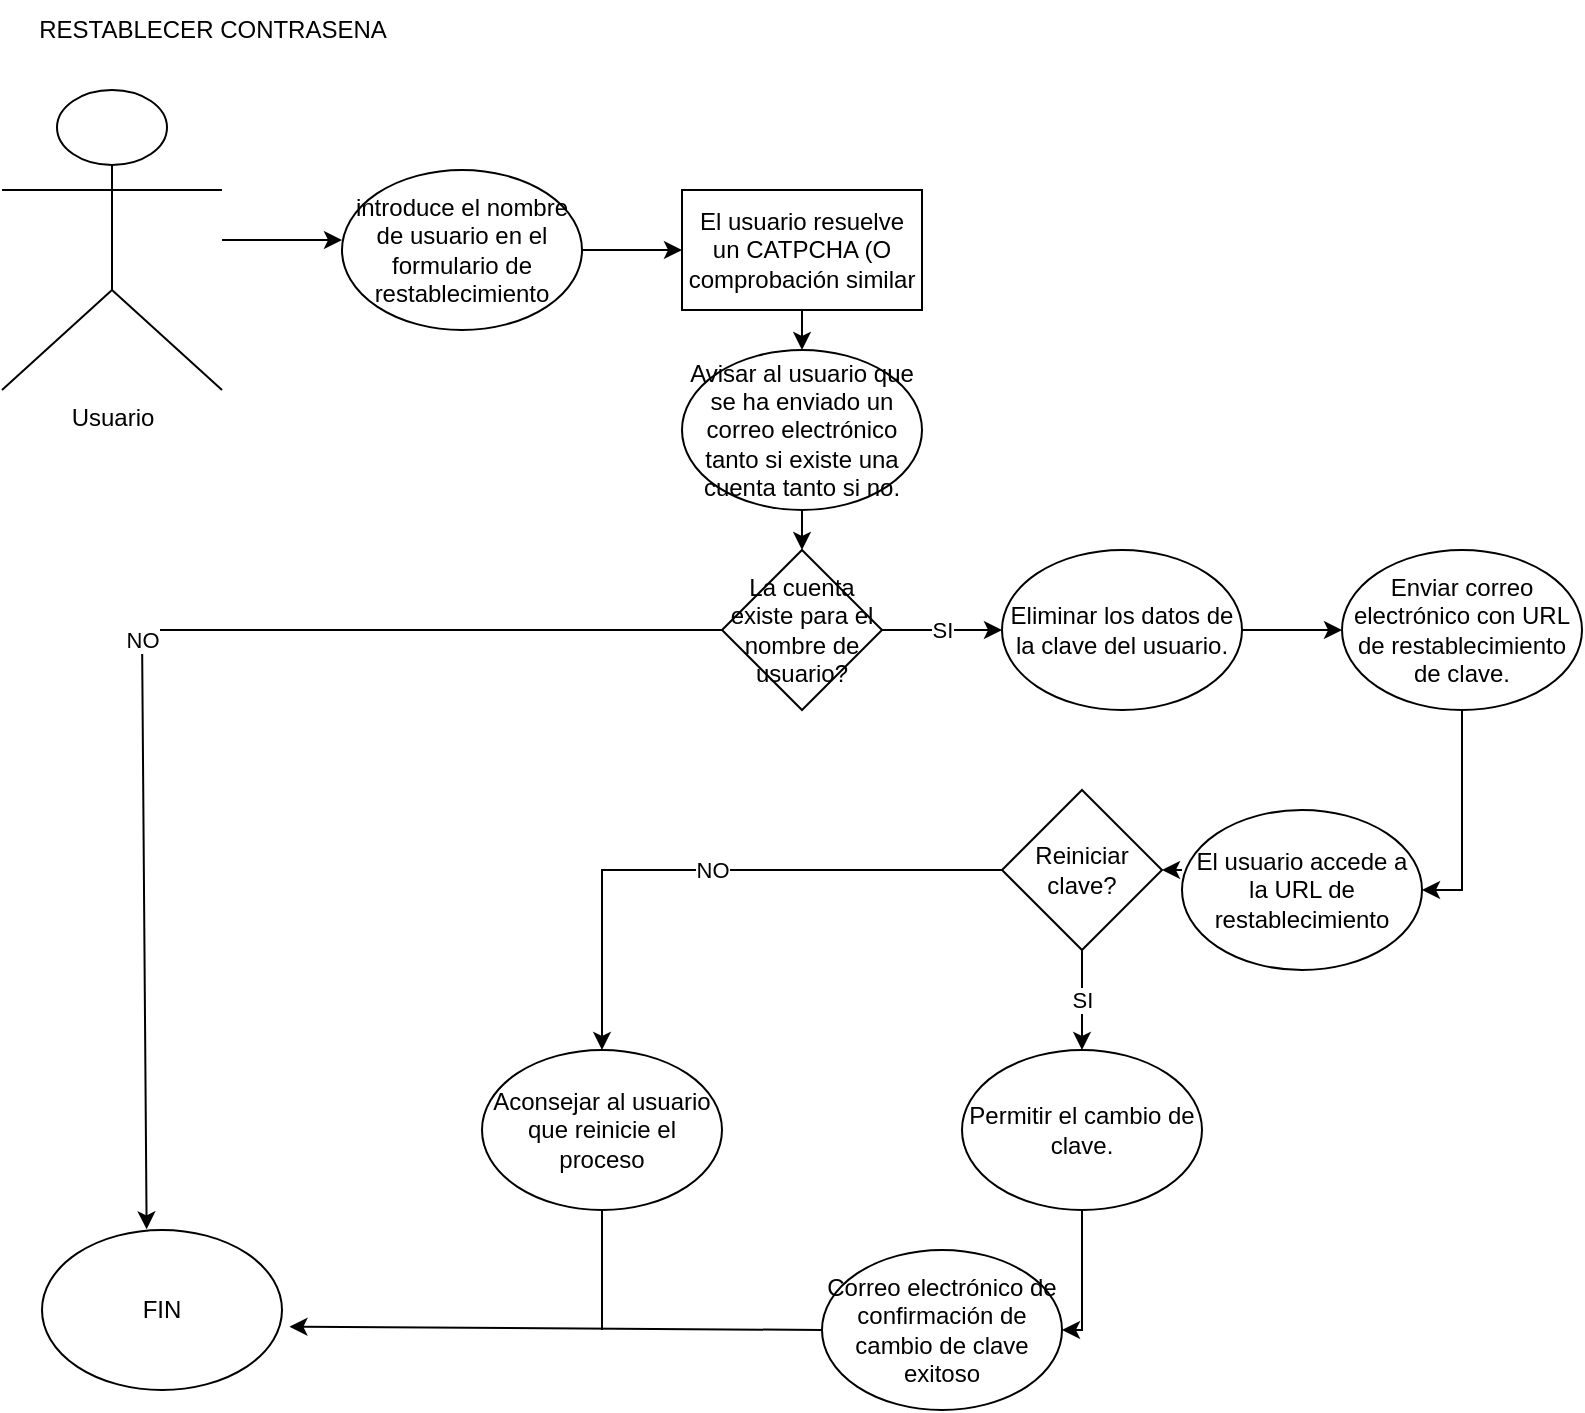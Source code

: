 <mxfile version="24.7.10">
  <diagram name="Page-1" id="uMwEPeBMPnexmV5cZXTV">
    <mxGraphModel dx="1221" dy="725" grid="1" gridSize="10" guides="1" tooltips="1" connect="1" arrows="1" fold="1" page="1" pageScale="1" pageWidth="850" pageHeight="1100" math="0" shadow="0">
      <root>
        <mxCell id="0" />
        <mxCell id="1" parent="0" />
        <mxCell id="6kEeSTJbyQI0IpgGHRdc-1" value="Usuario" style="shape=umlActor;verticalLabelPosition=bottom;verticalAlign=top;html=1;outlineConnect=0;" vertex="1" parent="1">
          <mxGeometry x="10" y="60" width="110" height="150" as="geometry" />
        </mxCell>
        <mxCell id="6kEeSTJbyQI0IpgGHRdc-2" value="RESTABLECER CONTRASENA" style="text;html=1;align=center;verticalAlign=middle;resizable=0;points=[];autosize=1;strokeColor=none;fillColor=none;" vertex="1" parent="1">
          <mxGeometry x="15" y="15" width="200" height="30" as="geometry" />
        </mxCell>
        <mxCell id="6kEeSTJbyQI0IpgGHRdc-3" value="" style="endArrow=classic;html=1;rounded=0;" edge="1" parent="1" source="6kEeSTJbyQI0IpgGHRdc-1">
          <mxGeometry width="50" height="50" relative="1" as="geometry">
            <mxPoint x="400" y="190" as="sourcePoint" />
            <mxPoint x="180" y="135" as="targetPoint" />
          </mxGeometry>
        </mxCell>
        <mxCell id="6kEeSTJbyQI0IpgGHRdc-4" value="introduce el nombre de usuario en el formulario de restablecimiento" style="ellipse;whiteSpace=wrap;html=1;" vertex="1" parent="1">
          <mxGeometry x="180" y="100" width="120" height="80" as="geometry" />
        </mxCell>
        <mxCell id="6kEeSTJbyQI0IpgGHRdc-5" value="" style="endArrow=classic;html=1;rounded=0;exitX=1;exitY=0.5;exitDx=0;exitDy=0;" edge="1" parent="1" source="6kEeSTJbyQI0IpgGHRdc-4" target="6kEeSTJbyQI0IpgGHRdc-6">
          <mxGeometry width="50" height="50" relative="1" as="geometry">
            <mxPoint x="400" y="190" as="sourcePoint" />
            <mxPoint x="350" y="140" as="targetPoint" />
          </mxGeometry>
        </mxCell>
        <mxCell id="6kEeSTJbyQI0IpgGHRdc-6" value="El usuario resuelve un CATPCHA (O comprobación similar" style="rounded=0;whiteSpace=wrap;html=1;" vertex="1" parent="1">
          <mxGeometry x="350" y="110" width="120" height="60" as="geometry" />
        </mxCell>
        <mxCell id="6kEeSTJbyQI0IpgGHRdc-7" value="" style="endArrow=classic;html=1;rounded=0;exitX=0.5;exitY=1;exitDx=0;exitDy=0;" edge="1" parent="1" source="6kEeSTJbyQI0IpgGHRdc-6">
          <mxGeometry width="50" height="50" relative="1" as="geometry">
            <mxPoint x="400" y="400" as="sourcePoint" />
            <mxPoint x="410" y="190" as="targetPoint" />
          </mxGeometry>
        </mxCell>
        <mxCell id="6kEeSTJbyQI0IpgGHRdc-8" value="Avisar al usuario que se ha enviado un correo electrónico tanto si existe una cuenta tanto si no." style="ellipse;whiteSpace=wrap;html=1;" vertex="1" parent="1">
          <mxGeometry x="350" y="190" width="120" height="80" as="geometry" />
        </mxCell>
        <mxCell id="6kEeSTJbyQI0IpgGHRdc-9" value="La cuenta existe para el nombre de usuario?" style="rhombus;whiteSpace=wrap;html=1;" vertex="1" parent="1">
          <mxGeometry x="370" y="290" width="80" height="80" as="geometry" />
        </mxCell>
        <mxCell id="6kEeSTJbyQI0IpgGHRdc-10" value="" style="endArrow=classic;html=1;rounded=0;exitX=0.5;exitY=1;exitDx=0;exitDy=0;" edge="1" parent="1" source="6kEeSTJbyQI0IpgGHRdc-8">
          <mxGeometry width="50" height="50" relative="1" as="geometry">
            <mxPoint x="400" y="400" as="sourcePoint" />
            <mxPoint x="410" y="290" as="targetPoint" />
          </mxGeometry>
        </mxCell>
        <mxCell id="6kEeSTJbyQI0IpgGHRdc-11" value="si" style="endArrow=classic;html=1;rounded=0;exitX=1;exitY=0.5;exitDx=0;exitDy=0;" edge="1" parent="1" source="6kEeSTJbyQI0IpgGHRdc-9">
          <mxGeometry relative="1" as="geometry">
            <mxPoint x="370" y="370" as="sourcePoint" />
            <mxPoint x="510" y="330" as="targetPoint" />
          </mxGeometry>
        </mxCell>
        <mxCell id="6kEeSTJbyQI0IpgGHRdc-12" value="SI" style="edgeLabel;resizable=0;html=1;;align=center;verticalAlign=middle;" connectable="0" vertex="1" parent="6kEeSTJbyQI0IpgGHRdc-11">
          <mxGeometry relative="1" as="geometry" />
        </mxCell>
        <mxCell id="6kEeSTJbyQI0IpgGHRdc-13" value="Eliminar los datos de la clave del usuario." style="ellipse;whiteSpace=wrap;html=1;" vertex="1" parent="1">
          <mxGeometry x="510" y="290" width="120" height="80" as="geometry" />
        </mxCell>
        <mxCell id="6kEeSTJbyQI0IpgGHRdc-14" value="" style="endArrow=classic;html=1;rounded=0;" edge="1" parent="1" target="6kEeSTJbyQI0IpgGHRdc-15">
          <mxGeometry width="50" height="50" relative="1" as="geometry">
            <mxPoint x="630" y="330" as="sourcePoint" />
            <mxPoint x="680" y="330" as="targetPoint" />
          </mxGeometry>
        </mxCell>
        <mxCell id="6kEeSTJbyQI0IpgGHRdc-15" value="Enviar correo electrónico con URL de restablecimiento de clave." style="ellipse;whiteSpace=wrap;html=1;" vertex="1" parent="1">
          <mxGeometry x="680" y="290" width="120" height="80" as="geometry" />
        </mxCell>
        <mxCell id="6kEeSTJbyQI0IpgGHRdc-16" value="" style="endArrow=classic;html=1;rounded=0;exitX=0;exitY=0.5;exitDx=0;exitDy=0;entryX=0.436;entryY=-0.004;entryDx=0;entryDy=0;entryPerimeter=0;" edge="1" parent="1" source="6kEeSTJbyQI0IpgGHRdc-9" target="6kEeSTJbyQI0IpgGHRdc-28">
          <mxGeometry relative="1" as="geometry">
            <mxPoint x="370" y="370" as="sourcePoint" />
            <mxPoint x="80" y="560" as="targetPoint" />
            <Array as="points">
              <mxPoint x="80" y="330" />
            </Array>
          </mxGeometry>
        </mxCell>
        <mxCell id="6kEeSTJbyQI0IpgGHRdc-17" value="NO" style="edgeLabel;resizable=0;html=1;;align=center;verticalAlign=middle;" connectable="0" vertex="1" parent="6kEeSTJbyQI0IpgGHRdc-16">
          <mxGeometry relative="1" as="geometry" />
        </mxCell>
        <mxCell id="6kEeSTJbyQI0IpgGHRdc-18" value="" style="endArrow=classic;html=1;rounded=0;exitX=0.5;exitY=1;exitDx=0;exitDy=0;" edge="1" parent="1" source="6kEeSTJbyQI0IpgGHRdc-15" target="6kEeSTJbyQI0IpgGHRdc-19">
          <mxGeometry width="50" height="50" relative="1" as="geometry">
            <mxPoint x="400" y="410" as="sourcePoint" />
            <mxPoint x="670" y="460" as="targetPoint" />
            <Array as="points">
              <mxPoint x="740" y="460" />
            </Array>
          </mxGeometry>
        </mxCell>
        <mxCell id="6kEeSTJbyQI0IpgGHRdc-19" value="El usuario accede a la URL de restablecimiento" style="ellipse;whiteSpace=wrap;html=1;" vertex="1" parent="1">
          <mxGeometry x="600" y="420" width="120" height="80" as="geometry" />
        </mxCell>
        <mxCell id="6kEeSTJbyQI0IpgGHRdc-20" value="" style="endArrow=classic;html=1;rounded=0;exitX=0;exitY=0.375;exitDx=0;exitDy=0;exitPerimeter=0;" edge="1" parent="1" source="6kEeSTJbyQI0IpgGHRdc-19" target="6kEeSTJbyQI0IpgGHRdc-21">
          <mxGeometry width="50" height="50" relative="1" as="geometry">
            <mxPoint x="400" y="410" as="sourcePoint" />
            <mxPoint x="550" y="450" as="targetPoint" />
          </mxGeometry>
        </mxCell>
        <mxCell id="6kEeSTJbyQI0IpgGHRdc-21" value="Reiniciar clave?" style="rhombus;whiteSpace=wrap;html=1;" vertex="1" parent="1">
          <mxGeometry x="510" y="410" width="80" height="80" as="geometry" />
        </mxCell>
        <mxCell id="6kEeSTJbyQI0IpgGHRdc-22" value="NO" style="endArrow=classic;html=1;rounded=0;exitX=0;exitY=0.5;exitDx=0;exitDy=0;" edge="1" parent="1" source="6kEeSTJbyQI0IpgGHRdc-21">
          <mxGeometry relative="1" as="geometry">
            <mxPoint x="370" y="390" as="sourcePoint" />
            <mxPoint x="310" y="540" as="targetPoint" />
            <Array as="points">
              <mxPoint x="310" y="450" />
            </Array>
          </mxGeometry>
        </mxCell>
        <mxCell id="6kEeSTJbyQI0IpgGHRdc-23" value="NO" style="edgeLabel;resizable=0;html=1;;align=center;verticalAlign=middle;" connectable="0" vertex="1" parent="6kEeSTJbyQI0IpgGHRdc-22">
          <mxGeometry relative="1" as="geometry" />
        </mxCell>
        <mxCell id="6kEeSTJbyQI0IpgGHRdc-24" value="" style="endArrow=classic;html=1;rounded=0;exitX=0.5;exitY=1;exitDx=0;exitDy=0;" edge="1" parent="1" source="6kEeSTJbyQI0IpgGHRdc-21">
          <mxGeometry relative="1" as="geometry">
            <mxPoint x="370" y="390" as="sourcePoint" />
            <mxPoint x="550" y="540" as="targetPoint" />
          </mxGeometry>
        </mxCell>
        <mxCell id="6kEeSTJbyQI0IpgGHRdc-25" value="SI" style="edgeLabel;resizable=0;html=1;;align=center;verticalAlign=middle;" connectable="0" vertex="1" parent="6kEeSTJbyQI0IpgGHRdc-24">
          <mxGeometry relative="1" as="geometry" />
        </mxCell>
        <mxCell id="6kEeSTJbyQI0IpgGHRdc-26" value="Aconsejar al usuario que reinicie el proceso" style="ellipse;whiteSpace=wrap;html=1;" vertex="1" parent="1">
          <mxGeometry x="250" y="540" width="120" height="80" as="geometry" />
        </mxCell>
        <mxCell id="6kEeSTJbyQI0IpgGHRdc-27" value="Permitir el cambio de clave." style="ellipse;whiteSpace=wrap;html=1;" vertex="1" parent="1">
          <mxGeometry x="490" y="540" width="120" height="80" as="geometry" />
        </mxCell>
        <mxCell id="6kEeSTJbyQI0IpgGHRdc-28" value="FIN" style="ellipse;whiteSpace=wrap;html=1;" vertex="1" parent="1">
          <mxGeometry x="30" y="630" width="120" height="80" as="geometry" />
        </mxCell>
        <mxCell id="6kEeSTJbyQI0IpgGHRdc-29" value="" style="endArrow=classic;html=1;rounded=0;exitX=0.5;exitY=1;exitDx=0;exitDy=0;" edge="1" parent="1" source="6kEeSTJbyQI0IpgGHRdc-27" target="6kEeSTJbyQI0IpgGHRdc-30">
          <mxGeometry width="50" height="50" relative="1" as="geometry">
            <mxPoint x="400" y="410" as="sourcePoint" />
            <mxPoint x="480" y="690" as="targetPoint" />
            <Array as="points">
              <mxPoint x="550" y="680" />
            </Array>
          </mxGeometry>
        </mxCell>
        <mxCell id="6kEeSTJbyQI0IpgGHRdc-30" value="Correo electrónico de confirmación de cambio de clave exitoso" style="ellipse;whiteSpace=wrap;html=1;" vertex="1" parent="1">
          <mxGeometry x="420" y="640" width="120" height="80" as="geometry" />
        </mxCell>
        <mxCell id="6kEeSTJbyQI0IpgGHRdc-31" value="" style="endArrow=classic;html=1;rounded=0;exitX=0;exitY=0.5;exitDx=0;exitDy=0;entryX=1.031;entryY=0.604;entryDx=0;entryDy=0;entryPerimeter=0;" edge="1" parent="1" source="6kEeSTJbyQI0IpgGHRdc-30" target="6kEeSTJbyQI0IpgGHRdc-28">
          <mxGeometry width="50" height="50" relative="1" as="geometry">
            <mxPoint x="400" y="410" as="sourcePoint" />
            <mxPoint x="450" y="360" as="targetPoint" />
          </mxGeometry>
        </mxCell>
        <mxCell id="6kEeSTJbyQI0IpgGHRdc-32" value="" style="endArrow=none;html=1;rounded=0;entryX=0.5;entryY=1;entryDx=0;entryDy=0;" edge="1" parent="1" target="6kEeSTJbyQI0IpgGHRdc-26">
          <mxGeometry width="50" height="50" relative="1" as="geometry">
            <mxPoint x="310" y="680" as="sourcePoint" />
            <mxPoint x="450" y="440" as="targetPoint" />
          </mxGeometry>
        </mxCell>
      </root>
    </mxGraphModel>
  </diagram>
</mxfile>
